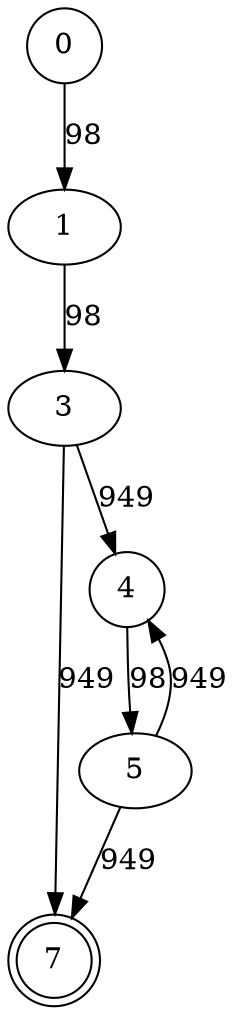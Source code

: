 digraph automata1 {
	0 [label=0 shape=circle]
	7 [label=7 shape=doublecircle]
	4 [label=4 shape=circle]
	0 -> 1 [label=98]
	1 -> 3 [label=98]
	3 -> 4 [label=949]
	3 -> 7 [label=949]
	4 -> 5 [label=98]
	5 -> 7 [label=949]
	5 -> 4 [label=949]
}
